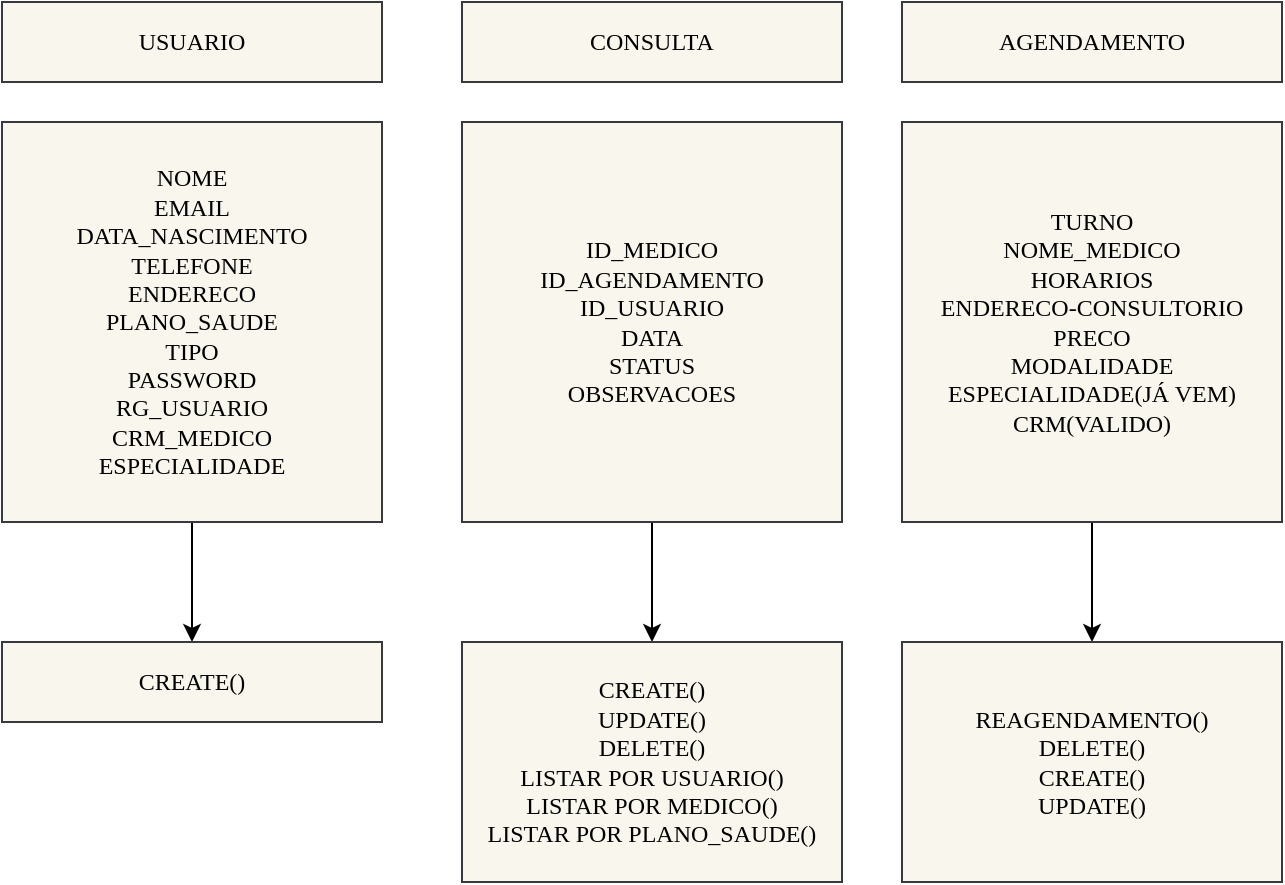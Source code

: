 <mxfile>
    <diagram id="TL1h2kCDA-LrpAjJG8oC" name="Page-1">
        <mxGraphModel dx="1023" dy="779" grid="1" gridSize="10" guides="1" tooltips="1" connect="1" arrows="1" fold="1" page="1" pageScale="1" pageWidth="850" pageHeight="1100" math="0" shadow="0">
            <root>
                <mxCell id="0"/>
                <mxCell id="1" parent="0"/>
                <mxCell id="2" value="&lt;font face=&quot;Verdana&quot; color=&quot;#000000&quot;&gt;USUARIO&lt;br&gt;&lt;/font&gt;" style="whiteSpace=wrap;html=1;fillColor=#f9f7ed;strokeColor=#36393d;fontFamily=Lucida Console;labelBackgroundColor=none;labelBorderColor=none;" vertex="1" parent="1">
                    <mxGeometry x="30" y="40" width="190" height="40" as="geometry"/>
                </mxCell>
                <mxCell id="12" style="edgeStyle=none;html=1;fontColor=#000000;" edge="1" parent="1" source="5">
                    <mxGeometry relative="1" as="geometry">
                        <mxPoint x="125" y="360" as="targetPoint"/>
                    </mxGeometry>
                </mxCell>
                <mxCell id="5" value="&lt;font face=&quot;Verdana&quot; color=&quot;#000000&quot;&gt;NOME&lt;br&gt;EMAIL&lt;br&gt;DATA_NASCIMENTO&lt;br&gt;TELEFONE&lt;br&gt;ENDERECO&lt;br&gt;PLANO_SAUDE&lt;br&gt;TIPO&lt;br&gt;PASSWORD&lt;br&gt;RG_USUARIO&lt;br&gt;CRM_MEDICO&lt;br&gt;ESPECIALIDADE&lt;br&gt;&lt;/font&gt;" style="whiteSpace=wrap;html=1;fillColor=#f9f7ed;strokeColor=#36393d;fontFamily=Lucida Console;labelBackgroundColor=none;labelBorderColor=none;" vertex="1" parent="1">
                    <mxGeometry x="30" y="100" width="190" height="200" as="geometry"/>
                </mxCell>
                <mxCell id="6" value="&lt;font face=&quot;Verdana&quot; color=&quot;#000000&quot;&gt;CONSULTA&lt;br&gt;&lt;/font&gt;" style="whiteSpace=wrap;html=1;fillColor=#f9f7ed;strokeColor=#36393d;fontFamily=Lucida Console;labelBackgroundColor=none;labelBorderColor=none;" vertex="1" parent="1">
                    <mxGeometry x="260" y="40" width="190" height="40" as="geometry"/>
                </mxCell>
                <mxCell id="7" value="&lt;font face=&quot;Verdana&quot; color=&quot;#000000&quot;&gt;AGENDAMENTO&lt;br&gt;&lt;/font&gt;" style="whiteSpace=wrap;html=1;fillColor=#f9f7ed;strokeColor=#36393d;fontFamily=Lucida Console;labelBackgroundColor=none;labelBorderColor=none;" vertex="1" parent="1">
                    <mxGeometry x="480" y="40" width="190" height="40" as="geometry"/>
                </mxCell>
                <mxCell id="10" style="edgeStyle=none;html=1;fontColor=#000000;" edge="1" parent="1" source="8">
                    <mxGeometry relative="1" as="geometry">
                        <mxPoint x="575" y="360" as="targetPoint"/>
                    </mxGeometry>
                </mxCell>
                <mxCell id="8" value="&lt;font face=&quot;Verdana&quot; color=&quot;#000000&quot;&gt;TURNO&lt;br&gt;NOME_MEDICO&lt;br&gt;HORARIOS&lt;br&gt;ENDERECO-CONSULTORIO&lt;br&gt;PRECO&lt;br&gt;MODALIDADE&lt;br&gt;ESPECIALIDADE(JÁ VEM)&lt;br&gt;CRM(VALIDO)&lt;br&gt;&lt;/font&gt;" style="whiteSpace=wrap;html=1;fillColor=#f9f7ed;strokeColor=#36393d;fontFamily=Lucida Console;labelBackgroundColor=none;labelBorderColor=none;" vertex="1" parent="1">
                    <mxGeometry x="480" y="100" width="190" height="200" as="geometry"/>
                </mxCell>
                <mxCell id="11" style="edgeStyle=none;html=1;fontColor=#000000;" edge="1" parent="1" source="9">
                    <mxGeometry relative="1" as="geometry">
                        <mxPoint x="355" y="360" as="targetPoint"/>
                    </mxGeometry>
                </mxCell>
                <mxCell id="9" value="&lt;font face=&quot;Verdana&quot; color=&quot;#000000&quot;&gt;ID_MEDICO&lt;br&gt;ID_AGENDAMENTO&lt;br&gt;ID_USUARIO&lt;br&gt;DATA&lt;br&gt;STATUS&lt;br&gt;OBSERVACOES&lt;br&gt;&lt;/font&gt;" style="whiteSpace=wrap;html=1;fillColor=#f9f7ed;strokeColor=#36393d;fontFamily=Lucida Console;labelBackgroundColor=none;labelBorderColor=none;" vertex="1" parent="1">
                    <mxGeometry x="260" y="100" width="190" height="200" as="geometry"/>
                </mxCell>
                <mxCell id="13" value="&lt;font face=&quot;Verdana&quot; color=&quot;#000000&quot;&gt;CREATE()&lt;br&gt;&lt;/font&gt;" style="whiteSpace=wrap;html=1;fillColor=#f9f7ed;strokeColor=#36393d;fontFamily=Lucida Console;labelBackgroundColor=none;labelBorderColor=none;" vertex="1" parent="1">
                    <mxGeometry x="30" y="360" width="190" height="40" as="geometry"/>
                </mxCell>
                <mxCell id="14" value="&lt;font face=&quot;Verdana&quot; color=&quot;#000000&quot;&gt;CREATE()&lt;br&gt;UPDATE()&lt;br&gt;DELETE()&lt;br&gt;LISTAR POR USUARIO()&lt;br&gt;&lt;/font&gt;&lt;span style=&quot;color: rgb(0, 0, 0); font-family: Verdana;&quot;&gt;LISTAR POR MEDICO()&lt;br&gt;&lt;/span&gt;&lt;span style=&quot;color: rgb(0, 0, 0); font-family: Verdana;&quot;&gt;LISTAR POR PLANO_SAUDE()&lt;/span&gt;&lt;font face=&quot;Verdana&quot; color=&quot;#000000&quot;&gt;&lt;br&gt;&lt;/font&gt;" style="whiteSpace=wrap;html=1;fillColor=#f9f7ed;strokeColor=#36393d;fontFamily=Lucida Console;labelBackgroundColor=none;labelBorderColor=none;" vertex="1" parent="1">
                    <mxGeometry x="260" y="360" width="190" height="120" as="geometry"/>
                </mxCell>
                <mxCell id="15" value="&lt;font face=&quot;Verdana&quot; color=&quot;#000000&quot;&gt;REAGENDAMENTO()&lt;br&gt;DELETE()&lt;br&gt;CREATE()&lt;br&gt;UPDATE()&lt;br&gt;&lt;/font&gt;" style="whiteSpace=wrap;html=1;fillColor=#f9f7ed;strokeColor=#36393d;fontFamily=Lucida Console;labelBackgroundColor=none;labelBorderColor=none;" vertex="1" parent="1">
                    <mxGeometry x="480" y="360" width="190" height="120" as="geometry"/>
                </mxCell>
            </root>
        </mxGraphModel>
    </diagram>
</mxfile>